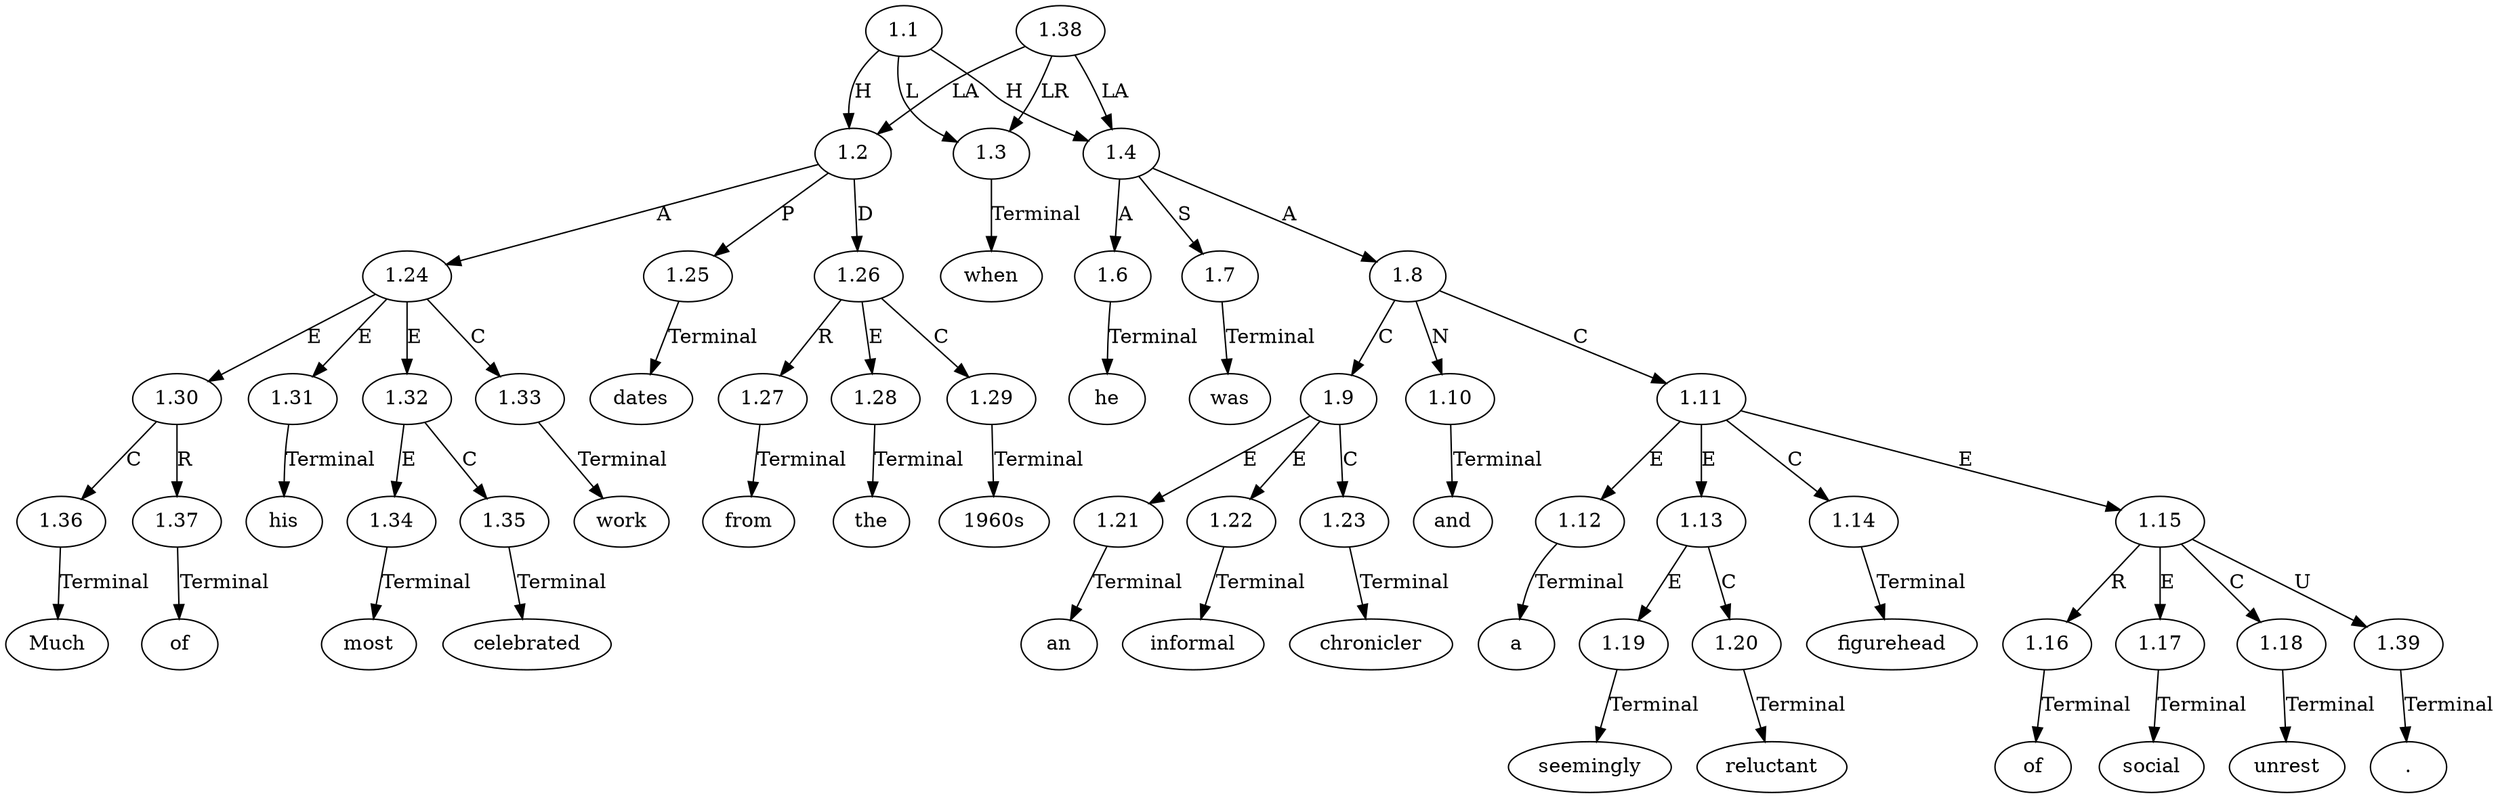 // Graph
digraph {
	0.1 [label=Much ordering=out]
	0.10 [label="1960s" ordering=out]
	0.11 [label=when ordering=out]
	0.12 [label=he ordering=out]
	0.13 [label=was ordering=out]
	0.14 [label=an ordering=out]
	0.15 [label=informal ordering=out]
	0.16 [label=chronicler ordering=out]
	0.17 [label=and ordering=out]
	0.18 [label=a ordering=out]
	0.19 [label=seemingly ordering=out]
	0.2 [label=of ordering=out]
	0.20 [label=reluctant ordering=out]
	0.21 [label=figurehead ordering=out]
	0.22 [label=of ordering=out]
	0.23 [label=social ordering=out]
	0.24 [label=unrest ordering=out]
	0.25 [label="." ordering=out]
	0.3 [label=his ordering=out]
	0.4 [label=most ordering=out]
	0.5 [label=celebrated ordering=out]
	0.6 [label=work ordering=out]
	0.7 [label=dates ordering=out]
	0.8 [label=from ordering=out]
	0.9 [label=the ordering=out]
	1.1 [label=1.1 ordering=out]
	1.2 [label=1.2 ordering=out]
	1.3 [label=1.3 ordering=out]
	1.4 [label=1.4 ordering=out]
	1.6 [label=1.6 ordering=out]
	1.7 [label=1.7 ordering=out]
	1.8 [label=1.8 ordering=out]
	1.9 [label=1.9 ordering=out]
	1.10 [label=1.10 ordering=out]
	1.11 [label=1.11 ordering=out]
	1.12 [label=1.12 ordering=out]
	1.13 [label=1.13 ordering=out]
	1.14 [label=1.14 ordering=out]
	1.15 [label=1.15 ordering=out]
	1.16 [label=1.16 ordering=out]
	1.17 [label=1.17 ordering=out]
	1.18 [label=1.18 ordering=out]
	1.19 [label=1.19 ordering=out]
	1.20 [label=1.20 ordering=out]
	1.21 [label=1.21 ordering=out]
	1.22 [label=1.22 ordering=out]
	1.23 [label=1.23 ordering=out]
	1.24 [label=1.24 ordering=out]
	1.25 [label=1.25 ordering=out]
	1.26 [label=1.26 ordering=out]
	1.27 [label=1.27 ordering=out]
	1.28 [label=1.28 ordering=out]
	1.29 [label=1.29 ordering=out]
	1.30 [label=1.30 ordering=out]
	1.31 [label=1.31 ordering=out]
	1.32 [label=1.32 ordering=out]
	1.33 [label=1.33 ordering=out]
	1.34 [label=1.34 ordering=out]
	1.35 [label=1.35 ordering=out]
	1.36 [label=1.36 ordering=out]
	1.37 [label=1.37 ordering=out]
	1.38 [label=1.38 ordering=out]
	1.39 [label=1.39 ordering=out]
	1.1 -> 1.2 [label=H ordering=out]
	1.1 -> 1.3 [label=L ordering=out]
	1.1 -> 1.4 [label=H ordering=out]
	1.2 -> 1.24 [label=A ordering=out]
	1.2 -> 1.25 [label=P ordering=out]
	1.2 -> 1.26 [label=D ordering=out]
	1.3 -> 0.11 [label=Terminal ordering=out]
	1.4 -> 1.6 [label=A ordering=out]
	1.4 -> 1.7 [label=S ordering=out]
	1.4 -> 1.8 [label=A ordering=out]
	1.6 -> 0.12 [label=Terminal ordering=out]
	1.7 -> 0.13 [label=Terminal ordering=out]
	1.8 -> 1.9 [label=C ordering=out]
	1.8 -> 1.10 [label=N ordering=out]
	1.8 -> 1.11 [label=C ordering=out]
	1.9 -> 1.21 [label=E ordering=out]
	1.9 -> 1.22 [label=E ordering=out]
	1.9 -> 1.23 [label=C ordering=out]
	1.10 -> 0.17 [label=Terminal ordering=out]
	1.11 -> 1.12 [label=E ordering=out]
	1.11 -> 1.13 [label=E ordering=out]
	1.11 -> 1.14 [label=C ordering=out]
	1.11 -> 1.15 [label=E ordering=out]
	1.12 -> 0.18 [label=Terminal ordering=out]
	1.13 -> 1.19 [label=E ordering=out]
	1.13 -> 1.20 [label=C ordering=out]
	1.14 -> 0.21 [label=Terminal ordering=out]
	1.15 -> 1.16 [label=R ordering=out]
	1.15 -> 1.17 [label=E ordering=out]
	1.15 -> 1.18 [label=C ordering=out]
	1.15 -> 1.39 [label=U ordering=out]
	1.16 -> 0.22 [label=Terminal ordering=out]
	1.17 -> 0.23 [label=Terminal ordering=out]
	1.18 -> 0.24 [label=Terminal ordering=out]
	1.19 -> 0.19 [label=Terminal ordering=out]
	1.20 -> 0.20 [label=Terminal ordering=out]
	1.21 -> 0.14 [label=Terminal ordering=out]
	1.22 -> 0.15 [label=Terminal ordering=out]
	1.23 -> 0.16 [label=Terminal ordering=out]
	1.24 -> 1.30 [label=E ordering=out]
	1.24 -> 1.31 [label=E ordering=out]
	1.24 -> 1.32 [label=E ordering=out]
	1.24 -> 1.33 [label=C ordering=out]
	1.25 -> 0.7 [label=Terminal ordering=out]
	1.26 -> 1.27 [label=R ordering=out]
	1.26 -> 1.28 [label=E ordering=out]
	1.26 -> 1.29 [label=C ordering=out]
	1.27 -> 0.8 [label=Terminal ordering=out]
	1.28 -> 0.9 [label=Terminal ordering=out]
	1.29 -> 0.10 [label=Terminal ordering=out]
	1.30 -> 1.36 [label=C ordering=out]
	1.30 -> 1.37 [label=R ordering=out]
	1.31 -> 0.3 [label=Terminal ordering=out]
	1.32 -> 1.34 [label=E ordering=out]
	1.32 -> 1.35 [label=C ordering=out]
	1.33 -> 0.6 [label=Terminal ordering=out]
	1.34 -> 0.4 [label=Terminal ordering=out]
	1.35 -> 0.5 [label=Terminal ordering=out]
	1.36 -> 0.1 [label=Terminal ordering=out]
	1.37 -> 0.2 [label=Terminal ordering=out]
	1.38 -> 1.2 [label=LA ordering=out]
	1.38 -> 1.3 [label=LR ordering=out]
	1.38 -> 1.4 [label=LA ordering=out]
	1.39 -> 0.25 [label=Terminal ordering=out]
}
